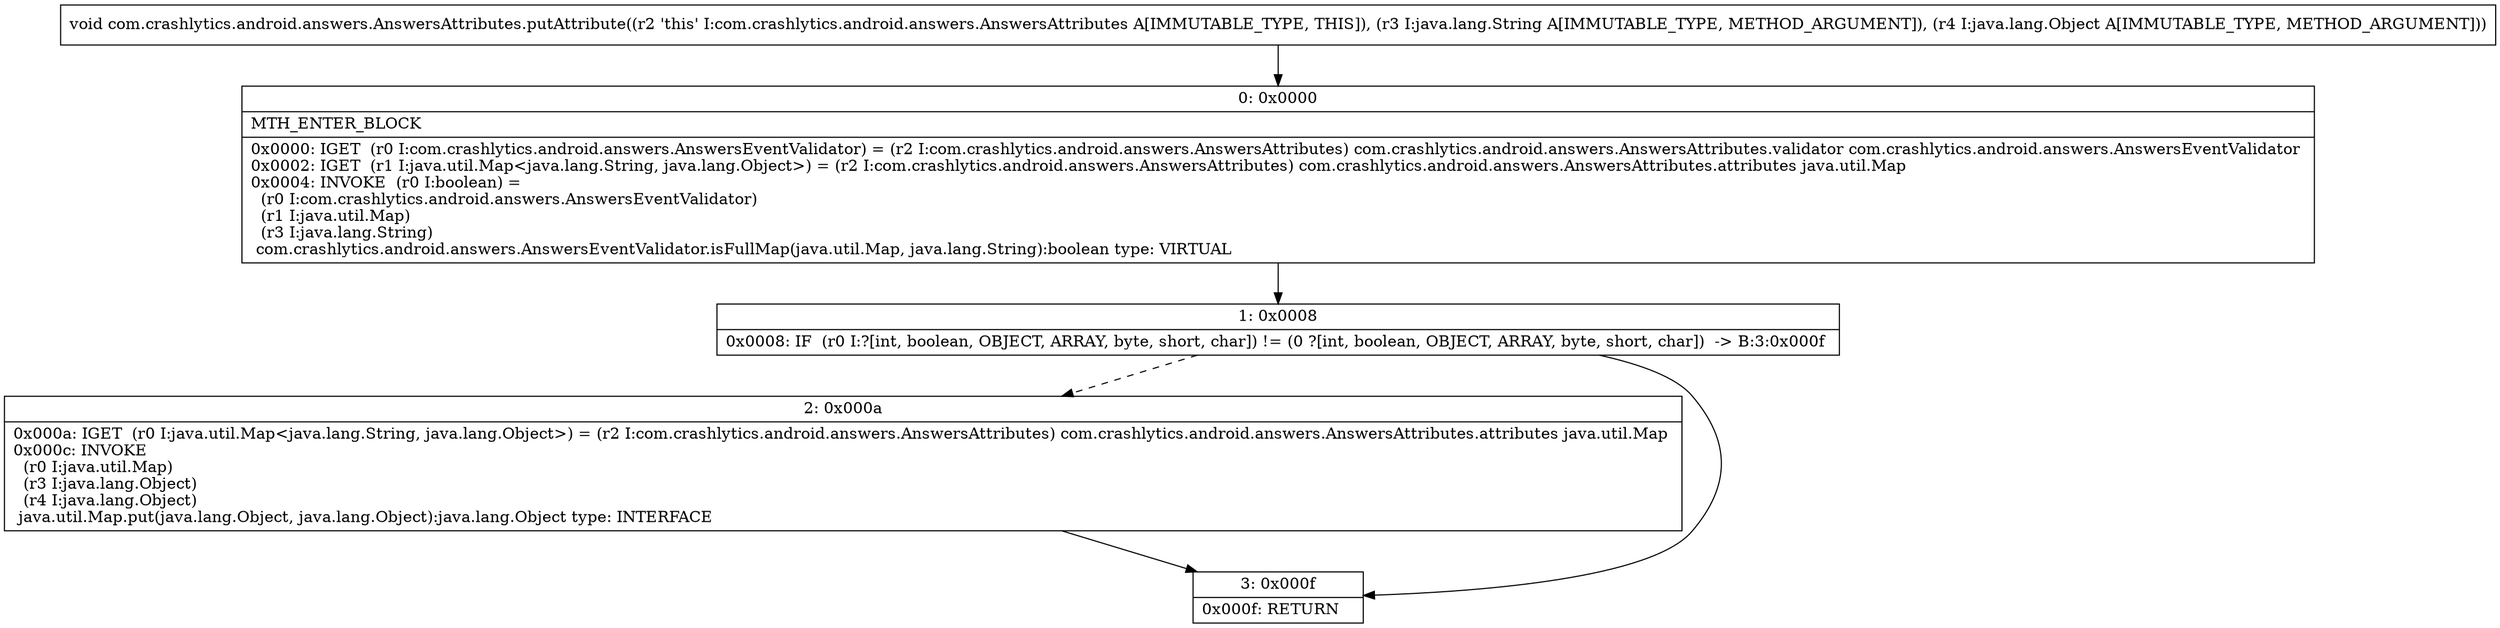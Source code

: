digraph "CFG forcom.crashlytics.android.answers.AnswersAttributes.putAttribute(Ljava\/lang\/String;Ljava\/lang\/Object;)V" {
Node_0 [shape=record,label="{0\:\ 0x0000|MTH_ENTER_BLOCK\l|0x0000: IGET  (r0 I:com.crashlytics.android.answers.AnswersEventValidator) = (r2 I:com.crashlytics.android.answers.AnswersAttributes) com.crashlytics.android.answers.AnswersAttributes.validator com.crashlytics.android.answers.AnswersEventValidator \l0x0002: IGET  (r1 I:java.util.Map\<java.lang.String, java.lang.Object\>) = (r2 I:com.crashlytics.android.answers.AnswersAttributes) com.crashlytics.android.answers.AnswersAttributes.attributes java.util.Map \l0x0004: INVOKE  (r0 I:boolean) = \l  (r0 I:com.crashlytics.android.answers.AnswersEventValidator)\l  (r1 I:java.util.Map)\l  (r3 I:java.lang.String)\l com.crashlytics.android.answers.AnswersEventValidator.isFullMap(java.util.Map, java.lang.String):boolean type: VIRTUAL \l}"];
Node_1 [shape=record,label="{1\:\ 0x0008|0x0008: IF  (r0 I:?[int, boolean, OBJECT, ARRAY, byte, short, char]) != (0 ?[int, boolean, OBJECT, ARRAY, byte, short, char])  \-\> B:3:0x000f \l}"];
Node_2 [shape=record,label="{2\:\ 0x000a|0x000a: IGET  (r0 I:java.util.Map\<java.lang.String, java.lang.Object\>) = (r2 I:com.crashlytics.android.answers.AnswersAttributes) com.crashlytics.android.answers.AnswersAttributes.attributes java.util.Map \l0x000c: INVOKE  \l  (r0 I:java.util.Map)\l  (r3 I:java.lang.Object)\l  (r4 I:java.lang.Object)\l java.util.Map.put(java.lang.Object, java.lang.Object):java.lang.Object type: INTERFACE \l}"];
Node_3 [shape=record,label="{3\:\ 0x000f|0x000f: RETURN   \l}"];
MethodNode[shape=record,label="{void com.crashlytics.android.answers.AnswersAttributes.putAttribute((r2 'this' I:com.crashlytics.android.answers.AnswersAttributes A[IMMUTABLE_TYPE, THIS]), (r3 I:java.lang.String A[IMMUTABLE_TYPE, METHOD_ARGUMENT]), (r4 I:java.lang.Object A[IMMUTABLE_TYPE, METHOD_ARGUMENT])) }"];
MethodNode -> Node_0;
Node_0 -> Node_1;
Node_1 -> Node_2[style=dashed];
Node_1 -> Node_3;
Node_2 -> Node_3;
}

